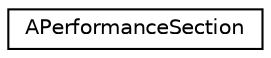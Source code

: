 digraph "Graphical Class Hierarchy"
{
 // LATEX_PDF_SIZE
  edge [fontname="Helvetica",fontsize="10",labelfontname="Helvetica",labelfontsize="10"];
  node [fontname="Helvetica",fontsize="10",shape=record];
  rankdir="LR";
  Node0 [label="APerformanceSection",height=0.2,width=0.4,color="black", fillcolor="white", style="filled",URL="$classAPerformanceSection.html",tooltip="Defines performance profiling named (and colored) span within RAII range."];
}
